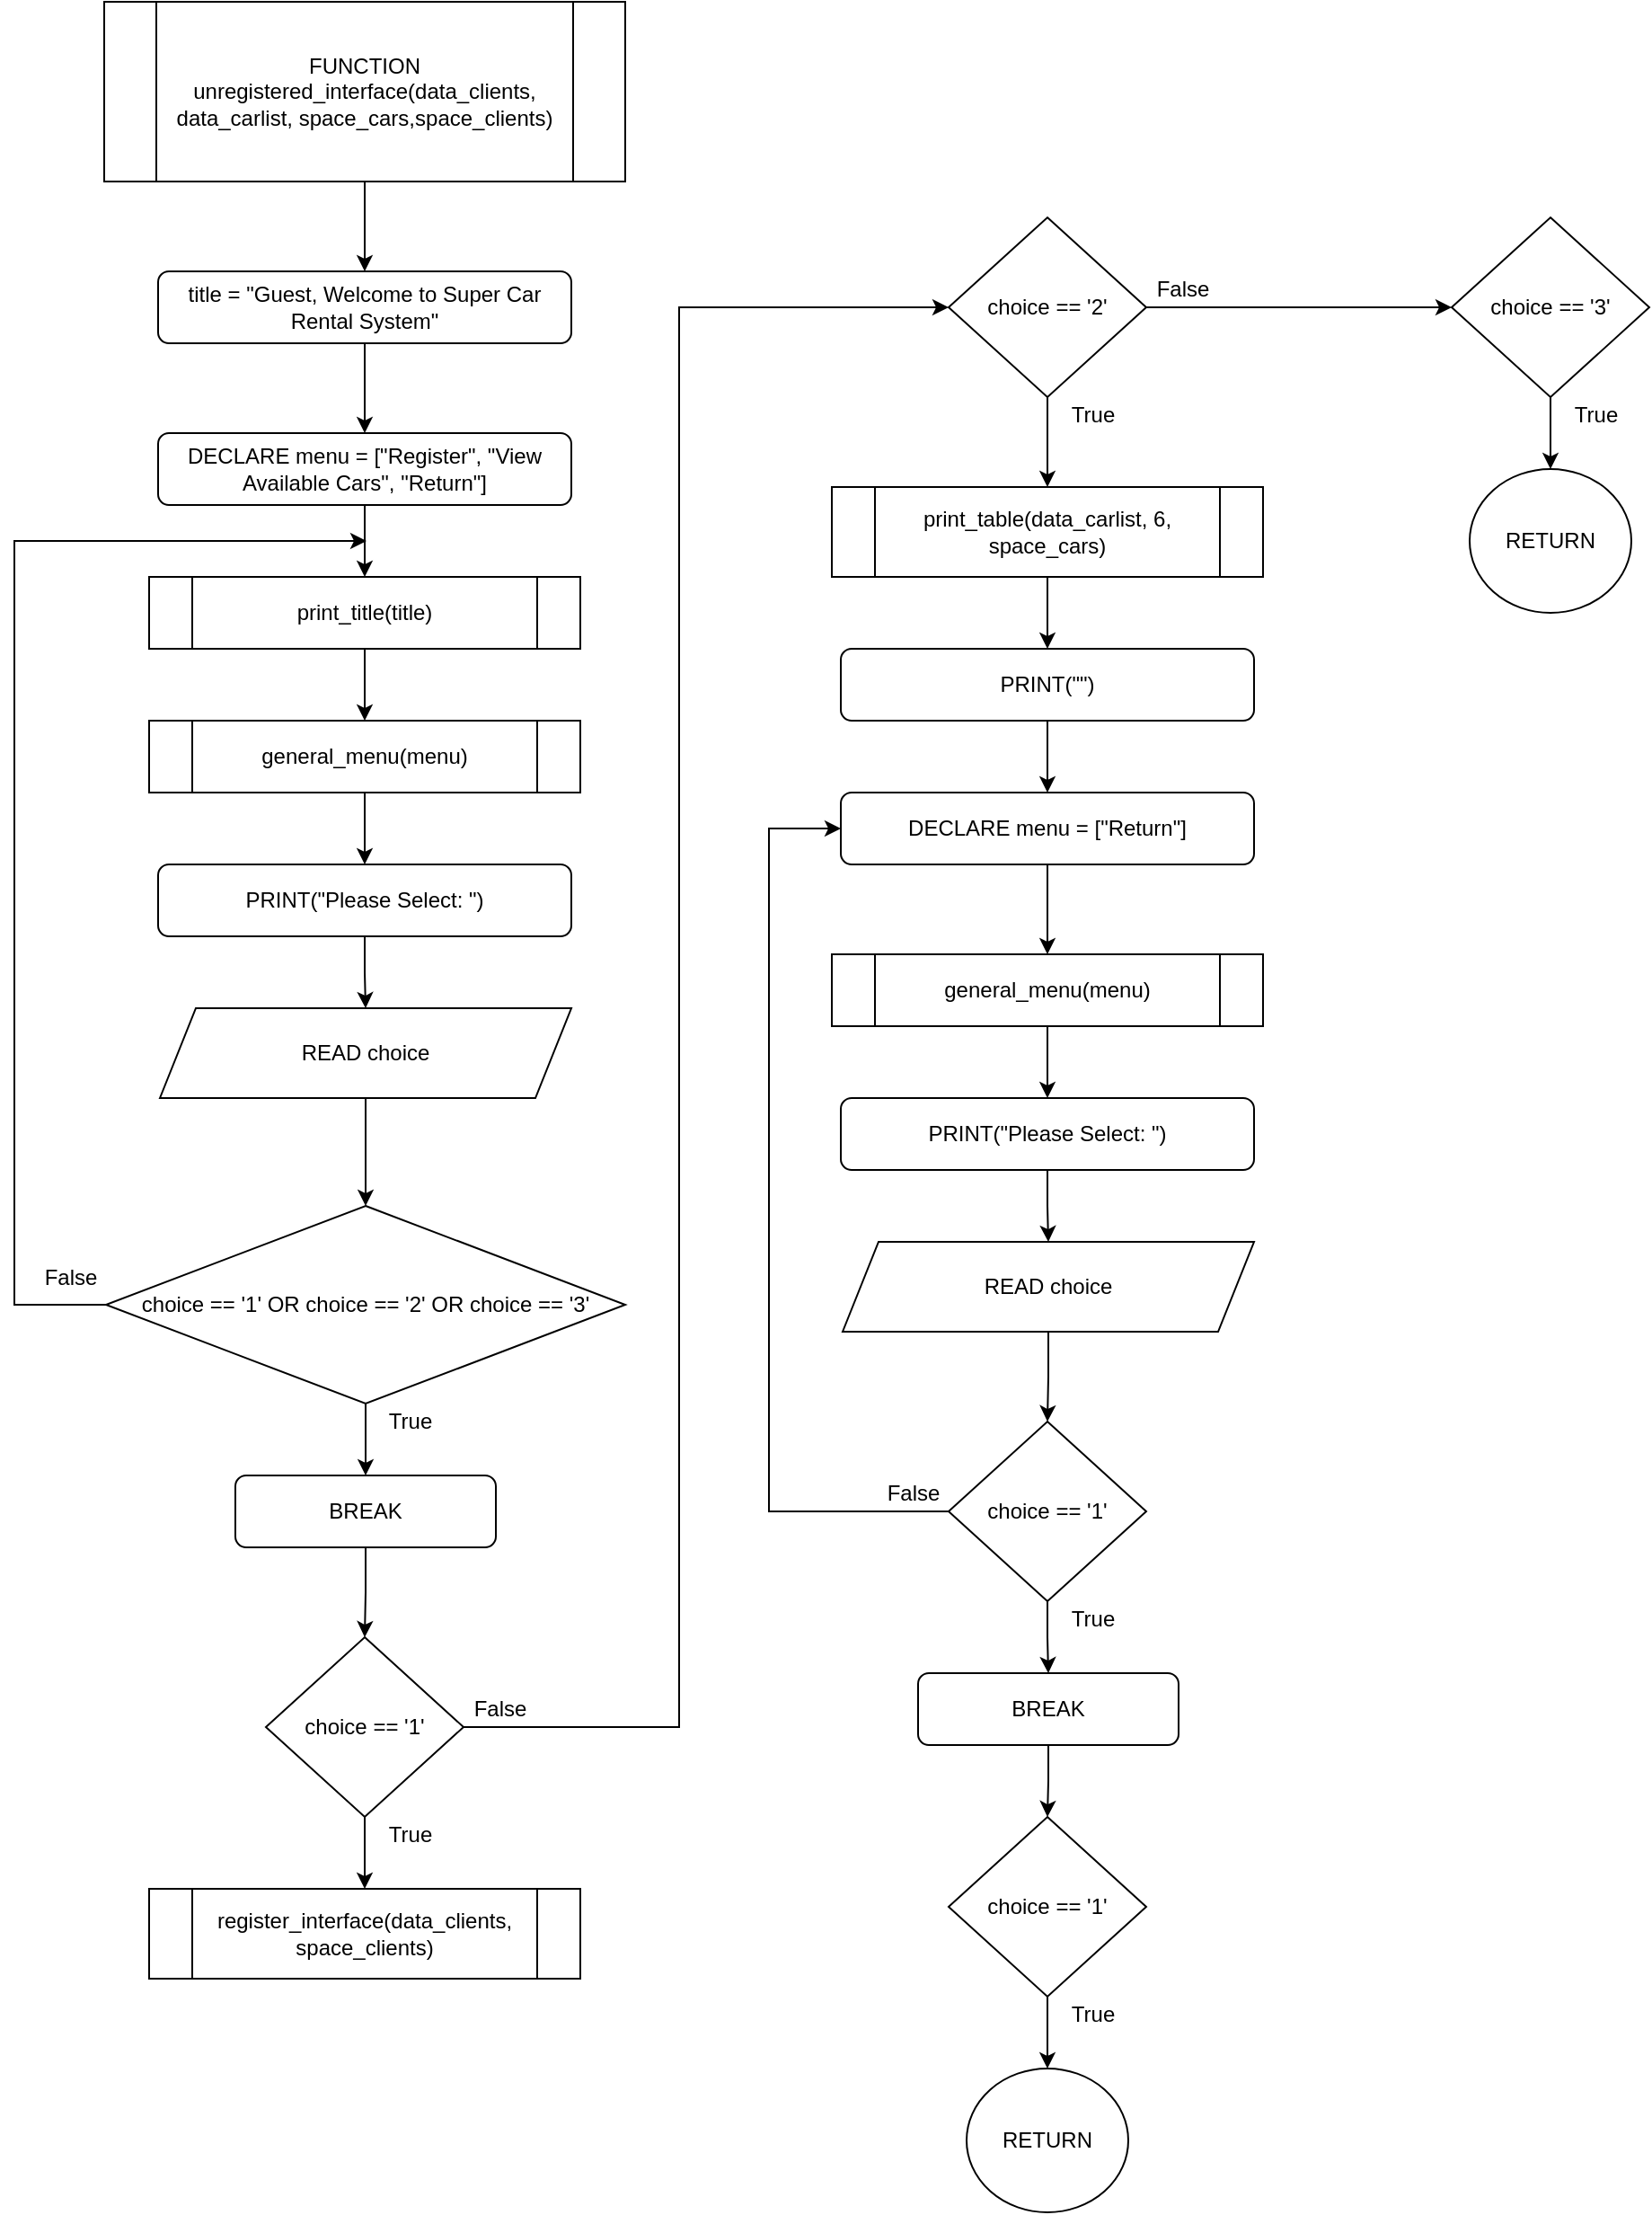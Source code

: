 <mxfile version="14.7.6" type="github">
  <diagram id="zbG-ZX9xhnDzzL3G_lsU" name="Page-1">
    <mxGraphModel dx="1444" dy="876" grid="1" gridSize="10" guides="1" tooltips="1" connect="1" arrows="1" fold="1" page="1" pageScale="1" pageWidth="3300" pageHeight="4681" math="0" shadow="0">
      <root>
        <mxCell id="0" />
        <mxCell id="1" parent="0" />
        <mxCell id="N_kNWa-cUgh5Z6yBXbxZ-3" value="" style="edgeStyle=orthogonalEdgeStyle;rounded=0;orthogonalLoop=1;jettySize=auto;html=1;" edge="1" parent="1" source="N_kNWa-cUgh5Z6yBXbxZ-1" target="N_kNWa-cUgh5Z6yBXbxZ-2">
          <mxGeometry relative="1" as="geometry" />
        </mxCell>
        <mxCell id="N_kNWa-cUgh5Z6yBXbxZ-1" value="FUNCTION unregistered_interface(data_clients, data_carlist, space_cars,space_clients)" style="shape=process;whiteSpace=wrap;html=1;backgroundOutline=1;" vertex="1" parent="1">
          <mxGeometry x="340" y="80" width="290" height="100" as="geometry" />
        </mxCell>
        <mxCell id="N_kNWa-cUgh5Z6yBXbxZ-5" value="" style="edgeStyle=orthogonalEdgeStyle;rounded=0;orthogonalLoop=1;jettySize=auto;html=1;" edge="1" parent="1" source="N_kNWa-cUgh5Z6yBXbxZ-2" target="N_kNWa-cUgh5Z6yBXbxZ-4">
          <mxGeometry relative="1" as="geometry" />
        </mxCell>
        <mxCell id="N_kNWa-cUgh5Z6yBXbxZ-2" value="title = &quot;Guest, Welcome to Super Car Rental System&quot;" style="rounded=1;whiteSpace=wrap;html=1;" vertex="1" parent="1">
          <mxGeometry x="370" y="230" width="230" height="40" as="geometry" />
        </mxCell>
        <mxCell id="N_kNWa-cUgh5Z6yBXbxZ-7" value="" style="edgeStyle=orthogonalEdgeStyle;rounded=0;orthogonalLoop=1;jettySize=auto;html=1;" edge="1" parent="1" source="N_kNWa-cUgh5Z6yBXbxZ-4" target="N_kNWa-cUgh5Z6yBXbxZ-6">
          <mxGeometry relative="1" as="geometry" />
        </mxCell>
        <mxCell id="N_kNWa-cUgh5Z6yBXbxZ-4" value="DECLARE menu = [&quot;Register&quot;, &quot;View Available Cars&quot;, &quot;Return&quot;]" style="rounded=1;whiteSpace=wrap;html=1;" vertex="1" parent="1">
          <mxGeometry x="370" y="320" width="230" height="40" as="geometry" />
        </mxCell>
        <mxCell id="N_kNWa-cUgh5Z6yBXbxZ-9" value="" style="edgeStyle=orthogonalEdgeStyle;rounded=0;orthogonalLoop=1;jettySize=auto;html=1;" edge="1" parent="1" source="N_kNWa-cUgh5Z6yBXbxZ-6" target="N_kNWa-cUgh5Z6yBXbxZ-8">
          <mxGeometry relative="1" as="geometry" />
        </mxCell>
        <mxCell id="N_kNWa-cUgh5Z6yBXbxZ-6" value="print_title(title)" style="shape=process;whiteSpace=wrap;html=1;backgroundOutline=1;" vertex="1" parent="1">
          <mxGeometry x="365" y="400" width="240" height="40" as="geometry" />
        </mxCell>
        <mxCell id="N_kNWa-cUgh5Z6yBXbxZ-11" value="" style="edgeStyle=orthogonalEdgeStyle;rounded=0;orthogonalLoop=1;jettySize=auto;html=1;" edge="1" parent="1" source="N_kNWa-cUgh5Z6yBXbxZ-8" target="N_kNWa-cUgh5Z6yBXbxZ-10">
          <mxGeometry relative="1" as="geometry" />
        </mxCell>
        <mxCell id="N_kNWa-cUgh5Z6yBXbxZ-8" value="general_menu(menu)" style="shape=process;whiteSpace=wrap;html=1;backgroundOutline=1;" vertex="1" parent="1">
          <mxGeometry x="365" y="480" width="240" height="40" as="geometry" />
        </mxCell>
        <mxCell id="N_kNWa-cUgh5Z6yBXbxZ-13" value="" style="edgeStyle=orthogonalEdgeStyle;rounded=0;orthogonalLoop=1;jettySize=auto;html=1;" edge="1" parent="1" source="N_kNWa-cUgh5Z6yBXbxZ-10" target="N_kNWa-cUgh5Z6yBXbxZ-12">
          <mxGeometry relative="1" as="geometry" />
        </mxCell>
        <mxCell id="N_kNWa-cUgh5Z6yBXbxZ-10" value="PRINT(&quot;Please Select: &quot;)" style="rounded=1;whiteSpace=wrap;html=1;" vertex="1" parent="1">
          <mxGeometry x="370" y="560" width="230" height="40" as="geometry" />
        </mxCell>
        <mxCell id="N_kNWa-cUgh5Z6yBXbxZ-15" value="" style="edgeStyle=orthogonalEdgeStyle;rounded=0;orthogonalLoop=1;jettySize=auto;html=1;" edge="1" parent="1" source="N_kNWa-cUgh5Z6yBXbxZ-12" target="N_kNWa-cUgh5Z6yBXbxZ-14">
          <mxGeometry relative="1" as="geometry" />
        </mxCell>
        <mxCell id="N_kNWa-cUgh5Z6yBXbxZ-12" value="READ choice" style="shape=parallelogram;perimeter=parallelogramPerimeter;whiteSpace=wrap;html=1;fixedSize=1;" vertex="1" parent="1">
          <mxGeometry x="371" y="640" width="229" height="50" as="geometry" />
        </mxCell>
        <mxCell id="N_kNWa-cUgh5Z6yBXbxZ-16" style="edgeStyle=orthogonalEdgeStyle;rounded=0;orthogonalLoop=1;jettySize=auto;html=1;" edge="1" parent="1" source="N_kNWa-cUgh5Z6yBXbxZ-14">
          <mxGeometry relative="1" as="geometry">
            <mxPoint x="486" y="380" as="targetPoint" />
            <Array as="points">
              <mxPoint x="290" y="805" />
              <mxPoint x="290" y="380" />
              <mxPoint x="486" y="380" />
            </Array>
          </mxGeometry>
        </mxCell>
        <mxCell id="N_kNWa-cUgh5Z6yBXbxZ-19" value="" style="edgeStyle=orthogonalEdgeStyle;rounded=0;orthogonalLoop=1;jettySize=auto;html=1;" edge="1" parent="1" source="N_kNWa-cUgh5Z6yBXbxZ-14" target="N_kNWa-cUgh5Z6yBXbxZ-18">
          <mxGeometry relative="1" as="geometry" />
        </mxCell>
        <mxCell id="N_kNWa-cUgh5Z6yBXbxZ-14" value="choice == &#39;1&#39; OR choice == &#39;2&#39; OR choice == &#39;3&#39;" style="rhombus;whiteSpace=wrap;html=1;" vertex="1" parent="1">
          <mxGeometry x="341" y="750" width="289" height="110" as="geometry" />
        </mxCell>
        <mxCell id="N_kNWa-cUgh5Z6yBXbxZ-17" value="False" style="text;html=1;align=center;verticalAlign=middle;resizable=0;points=[];autosize=1;strokeColor=none;" vertex="1" parent="1">
          <mxGeometry x="301" y="780" width="40" height="20" as="geometry" />
        </mxCell>
        <mxCell id="N_kNWa-cUgh5Z6yBXbxZ-23" value="" style="edgeStyle=orthogonalEdgeStyle;rounded=0;orthogonalLoop=1;jettySize=auto;html=1;" edge="1" parent="1" source="N_kNWa-cUgh5Z6yBXbxZ-18" target="N_kNWa-cUgh5Z6yBXbxZ-22">
          <mxGeometry relative="1" as="geometry" />
        </mxCell>
        <mxCell id="N_kNWa-cUgh5Z6yBXbxZ-18" value="BREAK" style="rounded=1;whiteSpace=wrap;html=1;" vertex="1" parent="1">
          <mxGeometry x="413" y="900" width="145" height="40" as="geometry" />
        </mxCell>
        <mxCell id="N_kNWa-cUgh5Z6yBXbxZ-20" value="True" style="text;html=1;align=center;verticalAlign=middle;resizable=0;points=[];autosize=1;strokeColor=none;" vertex="1" parent="1">
          <mxGeometry x="490" y="860" width="40" height="20" as="geometry" />
        </mxCell>
        <mxCell id="N_kNWa-cUgh5Z6yBXbxZ-25" value="" style="edgeStyle=orthogonalEdgeStyle;rounded=0;orthogonalLoop=1;jettySize=auto;html=1;" edge="1" parent="1" source="N_kNWa-cUgh5Z6yBXbxZ-22" target="N_kNWa-cUgh5Z6yBXbxZ-24">
          <mxGeometry relative="1" as="geometry" />
        </mxCell>
        <mxCell id="N_kNWa-cUgh5Z6yBXbxZ-29" style="edgeStyle=orthogonalEdgeStyle;rounded=0;orthogonalLoop=1;jettySize=auto;html=1;entryX=0;entryY=0.5;entryDx=0;entryDy=0;" edge="1" parent="1" source="N_kNWa-cUgh5Z6yBXbxZ-22" target="N_kNWa-cUgh5Z6yBXbxZ-26">
          <mxGeometry relative="1" as="geometry">
            <Array as="points">
              <mxPoint x="660" y="1040" />
              <mxPoint x="660" y="250" />
            </Array>
          </mxGeometry>
        </mxCell>
        <mxCell id="N_kNWa-cUgh5Z6yBXbxZ-22" value="choice == &#39;1&#39;" style="rhombus;whiteSpace=wrap;html=1;" vertex="1" parent="1">
          <mxGeometry x="430" y="990" width="110" height="100" as="geometry" />
        </mxCell>
        <mxCell id="N_kNWa-cUgh5Z6yBXbxZ-24" value="register_interface(data_clients, space_clients)" style="shape=process;whiteSpace=wrap;html=1;backgroundOutline=1;" vertex="1" parent="1">
          <mxGeometry x="365" y="1130" width="240" height="50" as="geometry" />
        </mxCell>
        <mxCell id="N_kNWa-cUgh5Z6yBXbxZ-31" value="" style="edgeStyle=orthogonalEdgeStyle;rounded=0;orthogonalLoop=1;jettySize=auto;html=1;" edge="1" parent="1" source="N_kNWa-cUgh5Z6yBXbxZ-26" target="N_kNWa-cUgh5Z6yBXbxZ-30">
          <mxGeometry relative="1" as="geometry" />
        </mxCell>
        <mxCell id="N_kNWa-cUgh5Z6yBXbxZ-58" style="edgeStyle=orthogonalEdgeStyle;rounded=0;orthogonalLoop=1;jettySize=auto;html=1;entryX=0;entryY=0.5;entryDx=0;entryDy=0;" edge="1" parent="1" source="N_kNWa-cUgh5Z6yBXbxZ-26" target="N_kNWa-cUgh5Z6yBXbxZ-57">
          <mxGeometry relative="1" as="geometry" />
        </mxCell>
        <mxCell id="N_kNWa-cUgh5Z6yBXbxZ-26" value="choice == &#39;2&#39;" style="rhombus;whiteSpace=wrap;html=1;" vertex="1" parent="1">
          <mxGeometry x="810" y="200" width="110" height="100" as="geometry" />
        </mxCell>
        <mxCell id="N_kNWa-cUgh5Z6yBXbxZ-27" value="True" style="text;html=1;align=center;verticalAlign=middle;resizable=0;points=[];autosize=1;strokeColor=none;" vertex="1" parent="1">
          <mxGeometry x="490" y="1090" width="40" height="20" as="geometry" />
        </mxCell>
        <mxCell id="N_kNWa-cUgh5Z6yBXbxZ-33" value="" style="edgeStyle=orthogonalEdgeStyle;rounded=0;orthogonalLoop=1;jettySize=auto;html=1;" edge="1" parent="1" source="N_kNWa-cUgh5Z6yBXbxZ-30" target="N_kNWa-cUgh5Z6yBXbxZ-32">
          <mxGeometry relative="1" as="geometry" />
        </mxCell>
        <mxCell id="N_kNWa-cUgh5Z6yBXbxZ-30" value="print_table(data_carlist, 6, space_cars)" style="shape=process;whiteSpace=wrap;html=1;backgroundOutline=1;" vertex="1" parent="1">
          <mxGeometry x="745" y="350" width="240" height="50" as="geometry" />
        </mxCell>
        <mxCell id="N_kNWa-cUgh5Z6yBXbxZ-35" value="" style="edgeStyle=orthogonalEdgeStyle;rounded=0;orthogonalLoop=1;jettySize=auto;html=1;" edge="1" parent="1" source="N_kNWa-cUgh5Z6yBXbxZ-32" target="N_kNWa-cUgh5Z6yBXbxZ-34">
          <mxGeometry relative="1" as="geometry" />
        </mxCell>
        <mxCell id="N_kNWa-cUgh5Z6yBXbxZ-32" value="PRINT(&quot;&quot;)" style="rounded=1;whiteSpace=wrap;html=1;" vertex="1" parent="1">
          <mxGeometry x="750" y="440" width="230" height="40" as="geometry" />
        </mxCell>
        <mxCell id="N_kNWa-cUgh5Z6yBXbxZ-42" style="edgeStyle=orthogonalEdgeStyle;rounded=0;orthogonalLoop=1;jettySize=auto;html=1;entryX=0.5;entryY=0;entryDx=0;entryDy=0;" edge="1" parent="1" source="N_kNWa-cUgh5Z6yBXbxZ-34" target="N_kNWa-cUgh5Z6yBXbxZ-37">
          <mxGeometry relative="1" as="geometry" />
        </mxCell>
        <mxCell id="N_kNWa-cUgh5Z6yBXbxZ-34" value="DECLARE menu = [&quot;Return&quot;]" style="rounded=1;whiteSpace=wrap;html=1;" vertex="1" parent="1">
          <mxGeometry x="750" y="520" width="230" height="40" as="geometry" />
        </mxCell>
        <mxCell id="N_kNWa-cUgh5Z6yBXbxZ-36" value="" style="edgeStyle=orthogonalEdgeStyle;rounded=0;orthogonalLoop=1;jettySize=auto;html=1;" edge="1" parent="1" source="N_kNWa-cUgh5Z6yBXbxZ-37" target="N_kNWa-cUgh5Z6yBXbxZ-39">
          <mxGeometry relative="1" as="geometry" />
        </mxCell>
        <mxCell id="N_kNWa-cUgh5Z6yBXbxZ-37" value="general_menu(menu)" style="shape=process;whiteSpace=wrap;html=1;backgroundOutline=1;" vertex="1" parent="1">
          <mxGeometry x="745" y="610" width="240" height="40" as="geometry" />
        </mxCell>
        <mxCell id="N_kNWa-cUgh5Z6yBXbxZ-38" value="" style="edgeStyle=orthogonalEdgeStyle;rounded=0;orthogonalLoop=1;jettySize=auto;html=1;" edge="1" parent="1" source="N_kNWa-cUgh5Z6yBXbxZ-39" target="N_kNWa-cUgh5Z6yBXbxZ-40">
          <mxGeometry relative="1" as="geometry" />
        </mxCell>
        <mxCell id="N_kNWa-cUgh5Z6yBXbxZ-39" value="PRINT(&quot;Please Select: &quot;)" style="rounded=1;whiteSpace=wrap;html=1;" vertex="1" parent="1">
          <mxGeometry x="750" y="690" width="230" height="40" as="geometry" />
        </mxCell>
        <mxCell id="N_kNWa-cUgh5Z6yBXbxZ-44" value="" style="edgeStyle=orthogonalEdgeStyle;rounded=0;orthogonalLoop=1;jettySize=auto;html=1;" edge="1" parent="1" source="N_kNWa-cUgh5Z6yBXbxZ-40" target="N_kNWa-cUgh5Z6yBXbxZ-43">
          <mxGeometry relative="1" as="geometry" />
        </mxCell>
        <mxCell id="N_kNWa-cUgh5Z6yBXbxZ-40" value="READ choice" style="shape=parallelogram;perimeter=parallelogramPerimeter;whiteSpace=wrap;html=1;fixedSize=1;" vertex="1" parent="1">
          <mxGeometry x="751" y="770" width="229" height="50" as="geometry" />
        </mxCell>
        <mxCell id="N_kNWa-cUgh5Z6yBXbxZ-46" value="" style="edgeStyle=orthogonalEdgeStyle;rounded=0;orthogonalLoop=1;jettySize=auto;html=1;" edge="1" parent="1" source="N_kNWa-cUgh5Z6yBXbxZ-43" target="N_kNWa-cUgh5Z6yBXbxZ-45">
          <mxGeometry relative="1" as="geometry" />
        </mxCell>
        <mxCell id="N_kNWa-cUgh5Z6yBXbxZ-51" style="edgeStyle=orthogonalEdgeStyle;rounded=0;orthogonalLoop=1;jettySize=auto;html=1;entryX=0;entryY=0.5;entryDx=0;entryDy=0;" edge="1" parent="1" source="N_kNWa-cUgh5Z6yBXbxZ-43" target="N_kNWa-cUgh5Z6yBXbxZ-34">
          <mxGeometry relative="1" as="geometry">
            <Array as="points">
              <mxPoint x="710" y="920" />
              <mxPoint x="710" y="540" />
            </Array>
          </mxGeometry>
        </mxCell>
        <mxCell id="N_kNWa-cUgh5Z6yBXbxZ-43" value="choice == &#39;1&#39;" style="rhombus;whiteSpace=wrap;html=1;" vertex="1" parent="1">
          <mxGeometry x="810" y="870" width="110" height="100" as="geometry" />
        </mxCell>
        <mxCell id="N_kNWa-cUgh5Z6yBXbxZ-54" value="" style="edgeStyle=orthogonalEdgeStyle;rounded=0;orthogonalLoop=1;jettySize=auto;html=1;" edge="1" parent="1" source="N_kNWa-cUgh5Z6yBXbxZ-45" target="N_kNWa-cUgh5Z6yBXbxZ-53">
          <mxGeometry relative="1" as="geometry" />
        </mxCell>
        <mxCell id="N_kNWa-cUgh5Z6yBXbxZ-45" value="BREAK" style="rounded=1;whiteSpace=wrap;html=1;" vertex="1" parent="1">
          <mxGeometry x="793" y="1010" width="145" height="40" as="geometry" />
        </mxCell>
        <mxCell id="N_kNWa-cUgh5Z6yBXbxZ-48" value="False" style="text;html=1;align=center;verticalAlign=middle;resizable=0;points=[];autosize=1;strokeColor=none;" vertex="1" parent="1">
          <mxGeometry x="540" y="1020" width="40" height="20" as="geometry" />
        </mxCell>
        <mxCell id="N_kNWa-cUgh5Z6yBXbxZ-49" value="True" style="text;html=1;align=center;verticalAlign=middle;resizable=0;points=[];autosize=1;strokeColor=none;" vertex="1" parent="1">
          <mxGeometry x="870" y="970" width="40" height="20" as="geometry" />
        </mxCell>
        <mxCell id="N_kNWa-cUgh5Z6yBXbxZ-52" value="False" style="text;html=1;align=center;verticalAlign=middle;resizable=0;points=[];autosize=1;strokeColor=none;" vertex="1" parent="1">
          <mxGeometry x="770" y="900" width="40" height="20" as="geometry" />
        </mxCell>
        <mxCell id="N_kNWa-cUgh5Z6yBXbxZ-56" value="" style="edgeStyle=orthogonalEdgeStyle;rounded=0;orthogonalLoop=1;jettySize=auto;html=1;" edge="1" parent="1" source="N_kNWa-cUgh5Z6yBXbxZ-53" target="N_kNWa-cUgh5Z6yBXbxZ-55">
          <mxGeometry relative="1" as="geometry" />
        </mxCell>
        <mxCell id="N_kNWa-cUgh5Z6yBXbxZ-53" value="choice == &#39;1&#39;" style="rhombus;whiteSpace=wrap;html=1;" vertex="1" parent="1">
          <mxGeometry x="810" y="1090" width="110" height="100" as="geometry" />
        </mxCell>
        <mxCell id="N_kNWa-cUgh5Z6yBXbxZ-55" value="RETURN" style="ellipse;whiteSpace=wrap;html=1;" vertex="1" parent="1">
          <mxGeometry x="820" y="1230" width="90" height="80" as="geometry" />
        </mxCell>
        <mxCell id="N_kNWa-cUgh5Z6yBXbxZ-63" value="" style="edgeStyle=orthogonalEdgeStyle;rounded=0;orthogonalLoop=1;jettySize=auto;html=1;" edge="1" parent="1" source="N_kNWa-cUgh5Z6yBXbxZ-57" target="N_kNWa-cUgh5Z6yBXbxZ-62">
          <mxGeometry relative="1" as="geometry" />
        </mxCell>
        <mxCell id="N_kNWa-cUgh5Z6yBXbxZ-57" value="choice == &#39;3&#39;" style="rhombus;whiteSpace=wrap;html=1;" vertex="1" parent="1">
          <mxGeometry x="1090" y="200" width="110" height="100" as="geometry" />
        </mxCell>
        <mxCell id="N_kNWa-cUgh5Z6yBXbxZ-60" value="True" style="text;html=1;align=center;verticalAlign=middle;resizable=0;points=[];autosize=1;strokeColor=none;" vertex="1" parent="1">
          <mxGeometry x="870" y="300" width="40" height="20" as="geometry" />
        </mxCell>
        <mxCell id="N_kNWa-cUgh5Z6yBXbxZ-61" value="False" style="text;html=1;align=center;verticalAlign=middle;resizable=0;points=[];autosize=1;strokeColor=none;" vertex="1" parent="1">
          <mxGeometry x="920" y="230" width="40" height="20" as="geometry" />
        </mxCell>
        <mxCell id="N_kNWa-cUgh5Z6yBXbxZ-62" value="RETURN" style="ellipse;whiteSpace=wrap;html=1;" vertex="1" parent="1">
          <mxGeometry x="1100" y="340" width="90" height="80" as="geometry" />
        </mxCell>
        <mxCell id="N_kNWa-cUgh5Z6yBXbxZ-64" value="True" style="text;html=1;align=center;verticalAlign=middle;resizable=0;points=[];autosize=1;strokeColor=none;" vertex="1" parent="1">
          <mxGeometry x="1150" y="300" width="40" height="20" as="geometry" />
        </mxCell>
        <mxCell id="N_kNWa-cUgh5Z6yBXbxZ-65" value="True" style="text;html=1;align=center;verticalAlign=middle;resizable=0;points=[];autosize=1;strokeColor=none;" vertex="1" parent="1">
          <mxGeometry x="870" y="1190" width="40" height="20" as="geometry" />
        </mxCell>
      </root>
    </mxGraphModel>
  </diagram>
</mxfile>
